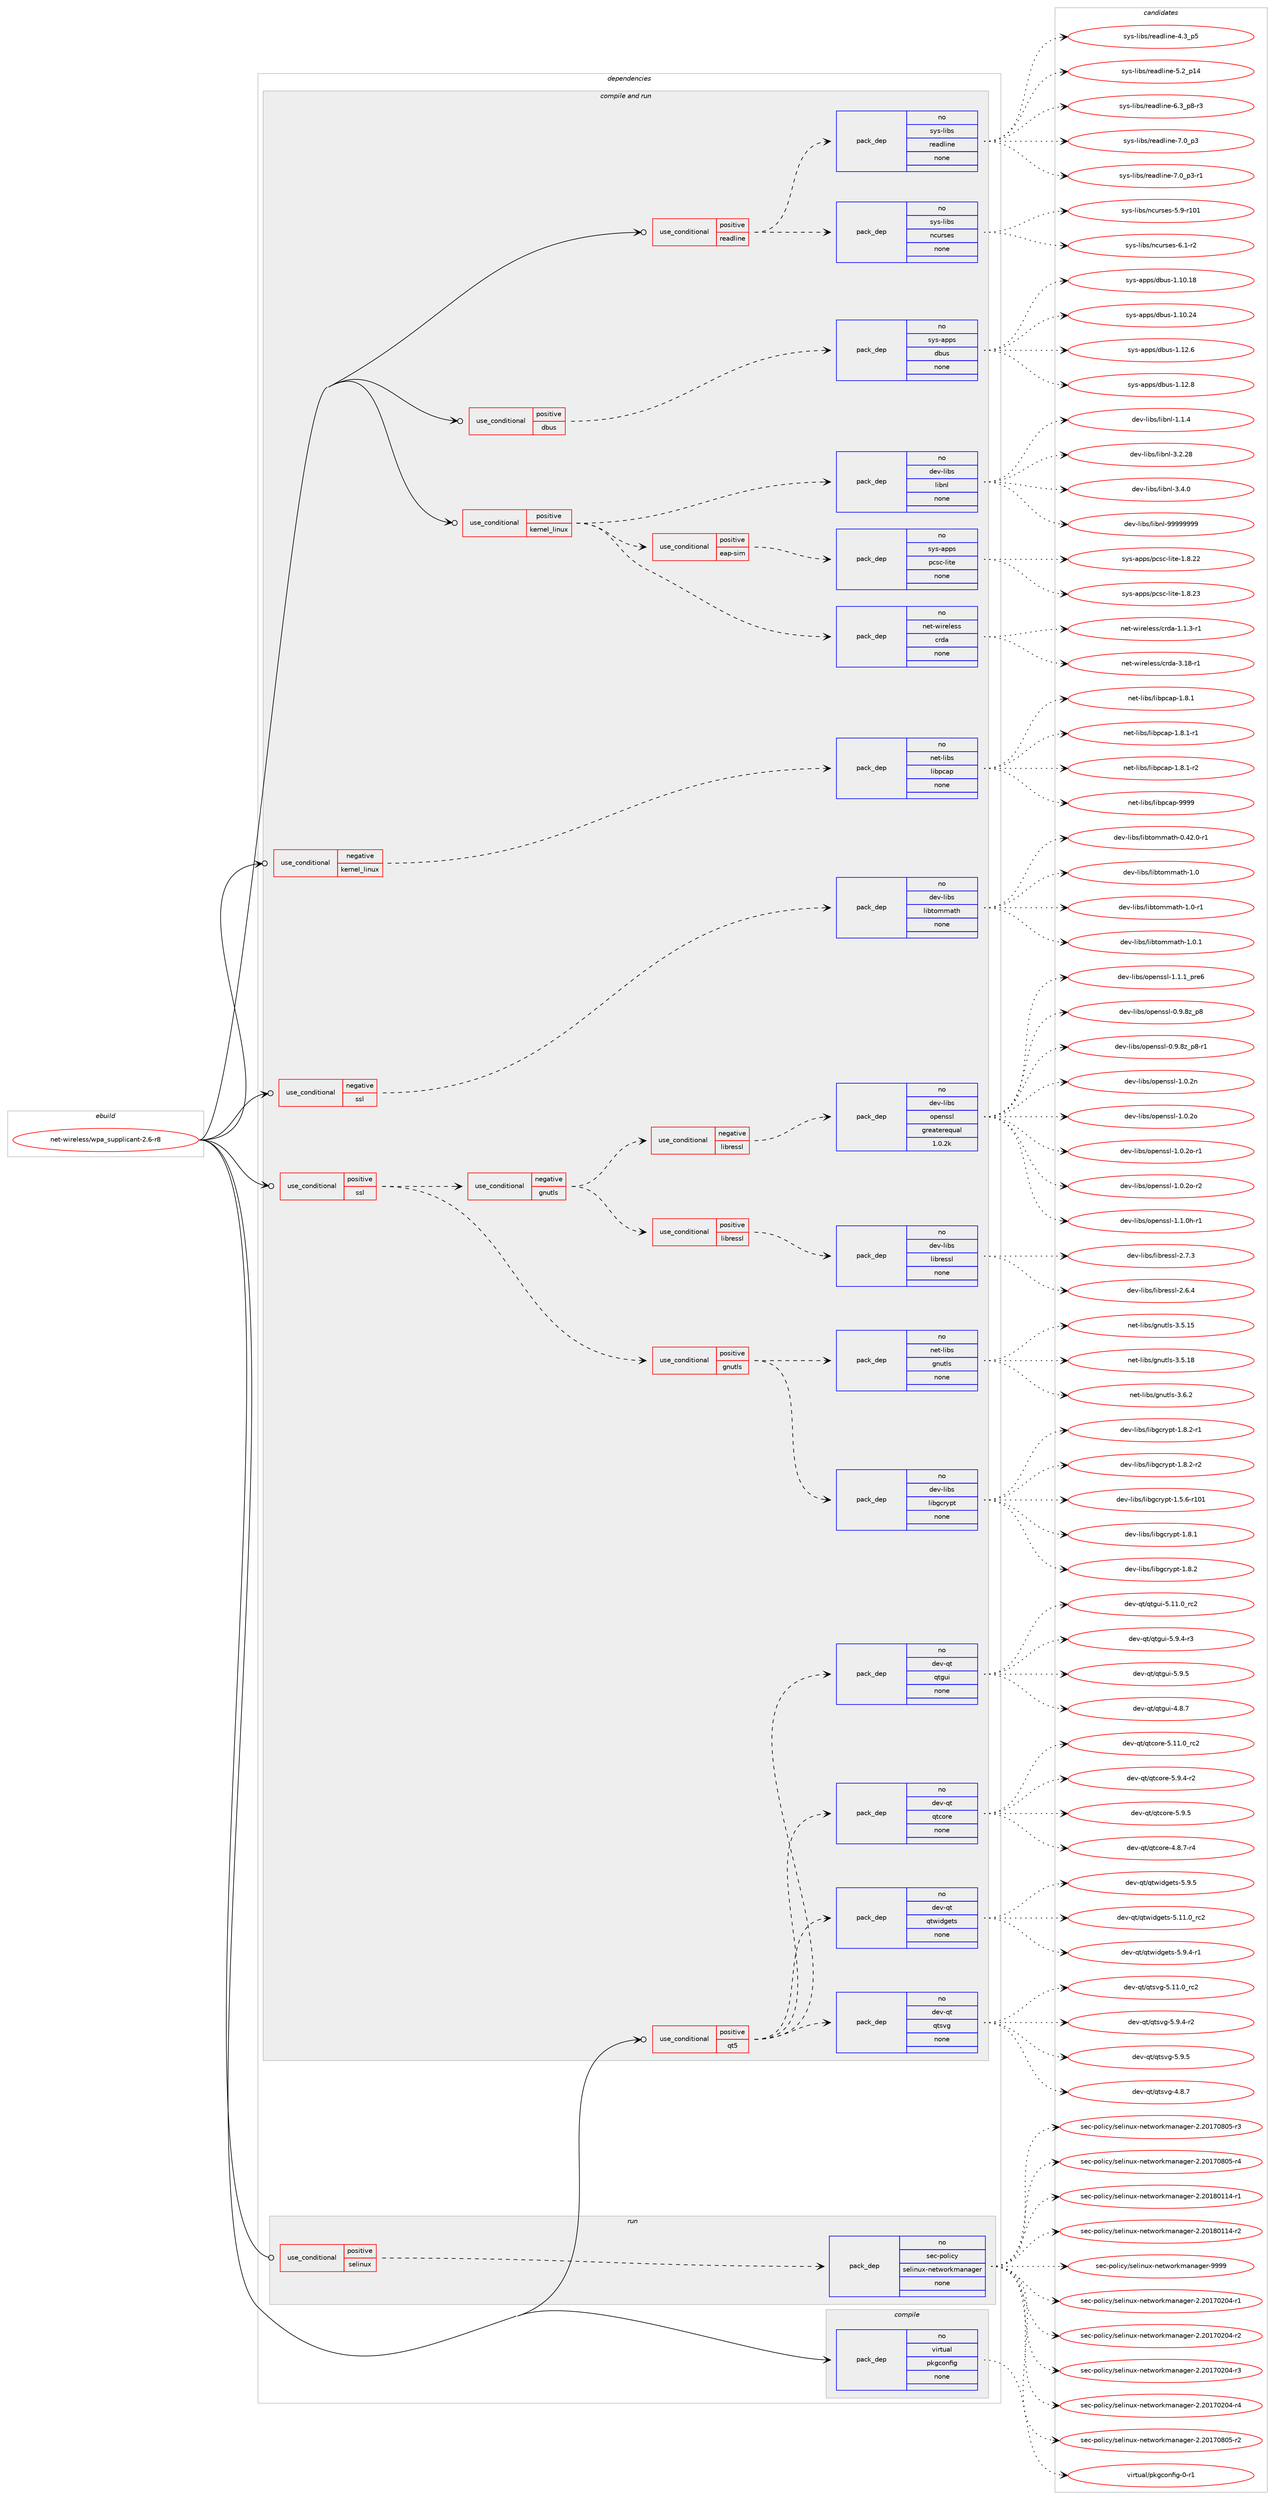 digraph prolog {

# *************
# Graph options
# *************

newrank=true;
concentrate=true;
compound=true;
graph [rankdir=LR,fontname=Helvetica,fontsize=10,ranksep=1.5];#, ranksep=2.5, nodesep=0.2];
edge  [arrowhead=vee];
node  [fontname=Helvetica,fontsize=10];

# **********
# The ebuild
# **********

subgraph cluster_leftcol {
color=gray;
rank=same;
label=<<i>ebuild</i>>;
id [label="net-wireless/wpa_supplicant-2.6-r8", color=red, width=4, href="../net-wireless/wpa_supplicant-2.6-r8.svg"];
}

# ****************
# The dependencies
# ****************

subgraph cluster_midcol {
color=gray;
label=<<i>dependencies</i>>;
subgraph cluster_compile {
fillcolor="#eeeeee";
style=filled;
label=<<i>compile</i>>;
subgraph pack1598 {
dependency2401 [label=<<TABLE BORDER="0" CELLBORDER="1" CELLSPACING="0" CELLPADDING="4" WIDTH="220"><TR><TD ROWSPAN="6" CELLPADDING="30">pack_dep</TD></TR><TR><TD WIDTH="110">no</TD></TR><TR><TD>virtual</TD></TR><TR><TD>pkgconfig</TD></TR><TR><TD>none</TD></TR><TR><TD></TD></TR></TABLE>>, shape=none, color=blue];
}
id:e -> dependency2401:w [weight=20,style="solid",arrowhead="vee"];
}
subgraph cluster_compileandrun {
fillcolor="#eeeeee";
style=filled;
label=<<i>compile and run</i>>;
subgraph cond769 {
dependency2402 [label=<<TABLE BORDER="0" CELLBORDER="1" CELLSPACING="0" CELLPADDING="4"><TR><TD ROWSPAN="3" CELLPADDING="10">use_conditional</TD></TR><TR><TD>negative</TD></TR><TR><TD>kernel_linux</TD></TR></TABLE>>, shape=none, color=red];
subgraph pack1599 {
dependency2403 [label=<<TABLE BORDER="0" CELLBORDER="1" CELLSPACING="0" CELLPADDING="4" WIDTH="220"><TR><TD ROWSPAN="6" CELLPADDING="30">pack_dep</TD></TR><TR><TD WIDTH="110">no</TD></TR><TR><TD>net-libs</TD></TR><TR><TD>libpcap</TD></TR><TR><TD>none</TD></TR><TR><TD></TD></TR></TABLE>>, shape=none, color=blue];
}
dependency2402:e -> dependency2403:w [weight=20,style="dashed",arrowhead="vee"];
}
id:e -> dependency2402:w [weight=20,style="solid",arrowhead="odotvee"];
subgraph cond770 {
dependency2404 [label=<<TABLE BORDER="0" CELLBORDER="1" CELLSPACING="0" CELLPADDING="4"><TR><TD ROWSPAN="3" CELLPADDING="10">use_conditional</TD></TR><TR><TD>negative</TD></TR><TR><TD>ssl</TD></TR></TABLE>>, shape=none, color=red];
subgraph pack1600 {
dependency2405 [label=<<TABLE BORDER="0" CELLBORDER="1" CELLSPACING="0" CELLPADDING="4" WIDTH="220"><TR><TD ROWSPAN="6" CELLPADDING="30">pack_dep</TD></TR><TR><TD WIDTH="110">no</TD></TR><TR><TD>dev-libs</TD></TR><TR><TD>libtommath</TD></TR><TR><TD>none</TD></TR><TR><TD></TD></TR></TABLE>>, shape=none, color=blue];
}
dependency2404:e -> dependency2405:w [weight=20,style="dashed",arrowhead="vee"];
}
id:e -> dependency2404:w [weight=20,style="solid",arrowhead="odotvee"];
subgraph cond771 {
dependency2406 [label=<<TABLE BORDER="0" CELLBORDER="1" CELLSPACING="0" CELLPADDING="4"><TR><TD ROWSPAN="3" CELLPADDING="10">use_conditional</TD></TR><TR><TD>positive</TD></TR><TR><TD>dbus</TD></TR></TABLE>>, shape=none, color=red];
subgraph pack1601 {
dependency2407 [label=<<TABLE BORDER="0" CELLBORDER="1" CELLSPACING="0" CELLPADDING="4" WIDTH="220"><TR><TD ROWSPAN="6" CELLPADDING="30">pack_dep</TD></TR><TR><TD WIDTH="110">no</TD></TR><TR><TD>sys-apps</TD></TR><TR><TD>dbus</TD></TR><TR><TD>none</TD></TR><TR><TD></TD></TR></TABLE>>, shape=none, color=blue];
}
dependency2406:e -> dependency2407:w [weight=20,style="dashed",arrowhead="vee"];
}
id:e -> dependency2406:w [weight=20,style="solid",arrowhead="odotvee"];
subgraph cond772 {
dependency2408 [label=<<TABLE BORDER="0" CELLBORDER="1" CELLSPACING="0" CELLPADDING="4"><TR><TD ROWSPAN="3" CELLPADDING="10">use_conditional</TD></TR><TR><TD>positive</TD></TR><TR><TD>kernel_linux</TD></TR></TABLE>>, shape=none, color=red];
subgraph pack1602 {
dependency2409 [label=<<TABLE BORDER="0" CELLBORDER="1" CELLSPACING="0" CELLPADDING="4" WIDTH="220"><TR><TD ROWSPAN="6" CELLPADDING="30">pack_dep</TD></TR><TR><TD WIDTH="110">no</TD></TR><TR><TD>dev-libs</TD></TR><TR><TD>libnl</TD></TR><TR><TD>none</TD></TR><TR><TD></TD></TR></TABLE>>, shape=none, color=blue];
}
dependency2408:e -> dependency2409:w [weight=20,style="dashed",arrowhead="vee"];
subgraph pack1603 {
dependency2410 [label=<<TABLE BORDER="0" CELLBORDER="1" CELLSPACING="0" CELLPADDING="4" WIDTH="220"><TR><TD ROWSPAN="6" CELLPADDING="30">pack_dep</TD></TR><TR><TD WIDTH="110">no</TD></TR><TR><TD>net-wireless</TD></TR><TR><TD>crda</TD></TR><TR><TD>none</TD></TR><TR><TD></TD></TR></TABLE>>, shape=none, color=blue];
}
dependency2408:e -> dependency2410:w [weight=20,style="dashed",arrowhead="vee"];
subgraph cond773 {
dependency2411 [label=<<TABLE BORDER="0" CELLBORDER="1" CELLSPACING="0" CELLPADDING="4"><TR><TD ROWSPAN="3" CELLPADDING="10">use_conditional</TD></TR><TR><TD>positive</TD></TR><TR><TD>eap-sim</TD></TR></TABLE>>, shape=none, color=red];
subgraph pack1604 {
dependency2412 [label=<<TABLE BORDER="0" CELLBORDER="1" CELLSPACING="0" CELLPADDING="4" WIDTH="220"><TR><TD ROWSPAN="6" CELLPADDING="30">pack_dep</TD></TR><TR><TD WIDTH="110">no</TD></TR><TR><TD>sys-apps</TD></TR><TR><TD>pcsc-lite</TD></TR><TR><TD>none</TD></TR><TR><TD></TD></TR></TABLE>>, shape=none, color=blue];
}
dependency2411:e -> dependency2412:w [weight=20,style="dashed",arrowhead="vee"];
}
dependency2408:e -> dependency2411:w [weight=20,style="dashed",arrowhead="vee"];
}
id:e -> dependency2408:w [weight=20,style="solid",arrowhead="odotvee"];
subgraph cond774 {
dependency2413 [label=<<TABLE BORDER="0" CELLBORDER="1" CELLSPACING="0" CELLPADDING="4"><TR><TD ROWSPAN="3" CELLPADDING="10">use_conditional</TD></TR><TR><TD>positive</TD></TR><TR><TD>qt5</TD></TR></TABLE>>, shape=none, color=red];
subgraph pack1605 {
dependency2414 [label=<<TABLE BORDER="0" CELLBORDER="1" CELLSPACING="0" CELLPADDING="4" WIDTH="220"><TR><TD ROWSPAN="6" CELLPADDING="30">pack_dep</TD></TR><TR><TD WIDTH="110">no</TD></TR><TR><TD>dev-qt</TD></TR><TR><TD>qtcore</TD></TR><TR><TD>none</TD></TR><TR><TD></TD></TR></TABLE>>, shape=none, color=blue];
}
dependency2413:e -> dependency2414:w [weight=20,style="dashed",arrowhead="vee"];
subgraph pack1606 {
dependency2415 [label=<<TABLE BORDER="0" CELLBORDER="1" CELLSPACING="0" CELLPADDING="4" WIDTH="220"><TR><TD ROWSPAN="6" CELLPADDING="30">pack_dep</TD></TR><TR><TD WIDTH="110">no</TD></TR><TR><TD>dev-qt</TD></TR><TR><TD>qtgui</TD></TR><TR><TD>none</TD></TR><TR><TD></TD></TR></TABLE>>, shape=none, color=blue];
}
dependency2413:e -> dependency2415:w [weight=20,style="dashed",arrowhead="vee"];
subgraph pack1607 {
dependency2416 [label=<<TABLE BORDER="0" CELLBORDER="1" CELLSPACING="0" CELLPADDING="4" WIDTH="220"><TR><TD ROWSPAN="6" CELLPADDING="30">pack_dep</TD></TR><TR><TD WIDTH="110">no</TD></TR><TR><TD>dev-qt</TD></TR><TR><TD>qtsvg</TD></TR><TR><TD>none</TD></TR><TR><TD></TD></TR></TABLE>>, shape=none, color=blue];
}
dependency2413:e -> dependency2416:w [weight=20,style="dashed",arrowhead="vee"];
subgraph pack1608 {
dependency2417 [label=<<TABLE BORDER="0" CELLBORDER="1" CELLSPACING="0" CELLPADDING="4" WIDTH="220"><TR><TD ROWSPAN="6" CELLPADDING="30">pack_dep</TD></TR><TR><TD WIDTH="110">no</TD></TR><TR><TD>dev-qt</TD></TR><TR><TD>qtwidgets</TD></TR><TR><TD>none</TD></TR><TR><TD></TD></TR></TABLE>>, shape=none, color=blue];
}
dependency2413:e -> dependency2417:w [weight=20,style="dashed",arrowhead="vee"];
}
id:e -> dependency2413:w [weight=20,style="solid",arrowhead="odotvee"];
subgraph cond775 {
dependency2418 [label=<<TABLE BORDER="0" CELLBORDER="1" CELLSPACING="0" CELLPADDING="4"><TR><TD ROWSPAN="3" CELLPADDING="10">use_conditional</TD></TR><TR><TD>positive</TD></TR><TR><TD>readline</TD></TR></TABLE>>, shape=none, color=red];
subgraph pack1609 {
dependency2419 [label=<<TABLE BORDER="0" CELLBORDER="1" CELLSPACING="0" CELLPADDING="4" WIDTH="220"><TR><TD ROWSPAN="6" CELLPADDING="30">pack_dep</TD></TR><TR><TD WIDTH="110">no</TD></TR><TR><TD>sys-libs</TD></TR><TR><TD>ncurses</TD></TR><TR><TD>none</TD></TR><TR><TD></TD></TR></TABLE>>, shape=none, color=blue];
}
dependency2418:e -> dependency2419:w [weight=20,style="dashed",arrowhead="vee"];
subgraph pack1610 {
dependency2420 [label=<<TABLE BORDER="0" CELLBORDER="1" CELLSPACING="0" CELLPADDING="4" WIDTH="220"><TR><TD ROWSPAN="6" CELLPADDING="30">pack_dep</TD></TR><TR><TD WIDTH="110">no</TD></TR><TR><TD>sys-libs</TD></TR><TR><TD>readline</TD></TR><TR><TD>none</TD></TR><TR><TD></TD></TR></TABLE>>, shape=none, color=blue];
}
dependency2418:e -> dependency2420:w [weight=20,style="dashed",arrowhead="vee"];
}
id:e -> dependency2418:w [weight=20,style="solid",arrowhead="odotvee"];
subgraph cond776 {
dependency2421 [label=<<TABLE BORDER="0" CELLBORDER="1" CELLSPACING="0" CELLPADDING="4"><TR><TD ROWSPAN="3" CELLPADDING="10">use_conditional</TD></TR><TR><TD>positive</TD></TR><TR><TD>ssl</TD></TR></TABLE>>, shape=none, color=red];
subgraph cond777 {
dependency2422 [label=<<TABLE BORDER="0" CELLBORDER="1" CELLSPACING="0" CELLPADDING="4"><TR><TD ROWSPAN="3" CELLPADDING="10">use_conditional</TD></TR><TR><TD>positive</TD></TR><TR><TD>gnutls</TD></TR></TABLE>>, shape=none, color=red];
subgraph pack1611 {
dependency2423 [label=<<TABLE BORDER="0" CELLBORDER="1" CELLSPACING="0" CELLPADDING="4" WIDTH="220"><TR><TD ROWSPAN="6" CELLPADDING="30">pack_dep</TD></TR><TR><TD WIDTH="110">no</TD></TR><TR><TD>dev-libs</TD></TR><TR><TD>libgcrypt</TD></TR><TR><TD>none</TD></TR><TR><TD></TD></TR></TABLE>>, shape=none, color=blue];
}
dependency2422:e -> dependency2423:w [weight=20,style="dashed",arrowhead="vee"];
subgraph pack1612 {
dependency2424 [label=<<TABLE BORDER="0" CELLBORDER="1" CELLSPACING="0" CELLPADDING="4" WIDTH="220"><TR><TD ROWSPAN="6" CELLPADDING="30">pack_dep</TD></TR><TR><TD WIDTH="110">no</TD></TR><TR><TD>net-libs</TD></TR><TR><TD>gnutls</TD></TR><TR><TD>none</TD></TR><TR><TD></TD></TR></TABLE>>, shape=none, color=blue];
}
dependency2422:e -> dependency2424:w [weight=20,style="dashed",arrowhead="vee"];
}
dependency2421:e -> dependency2422:w [weight=20,style="dashed",arrowhead="vee"];
subgraph cond778 {
dependency2425 [label=<<TABLE BORDER="0" CELLBORDER="1" CELLSPACING="0" CELLPADDING="4"><TR><TD ROWSPAN="3" CELLPADDING="10">use_conditional</TD></TR><TR><TD>negative</TD></TR><TR><TD>gnutls</TD></TR></TABLE>>, shape=none, color=red];
subgraph cond779 {
dependency2426 [label=<<TABLE BORDER="0" CELLBORDER="1" CELLSPACING="0" CELLPADDING="4"><TR><TD ROWSPAN="3" CELLPADDING="10">use_conditional</TD></TR><TR><TD>negative</TD></TR><TR><TD>libressl</TD></TR></TABLE>>, shape=none, color=red];
subgraph pack1613 {
dependency2427 [label=<<TABLE BORDER="0" CELLBORDER="1" CELLSPACING="0" CELLPADDING="4" WIDTH="220"><TR><TD ROWSPAN="6" CELLPADDING="30">pack_dep</TD></TR><TR><TD WIDTH="110">no</TD></TR><TR><TD>dev-libs</TD></TR><TR><TD>openssl</TD></TR><TR><TD>greaterequal</TD></TR><TR><TD>1.0.2k</TD></TR></TABLE>>, shape=none, color=blue];
}
dependency2426:e -> dependency2427:w [weight=20,style="dashed",arrowhead="vee"];
}
dependency2425:e -> dependency2426:w [weight=20,style="dashed",arrowhead="vee"];
subgraph cond780 {
dependency2428 [label=<<TABLE BORDER="0" CELLBORDER="1" CELLSPACING="0" CELLPADDING="4"><TR><TD ROWSPAN="3" CELLPADDING="10">use_conditional</TD></TR><TR><TD>positive</TD></TR><TR><TD>libressl</TD></TR></TABLE>>, shape=none, color=red];
subgraph pack1614 {
dependency2429 [label=<<TABLE BORDER="0" CELLBORDER="1" CELLSPACING="0" CELLPADDING="4" WIDTH="220"><TR><TD ROWSPAN="6" CELLPADDING="30">pack_dep</TD></TR><TR><TD WIDTH="110">no</TD></TR><TR><TD>dev-libs</TD></TR><TR><TD>libressl</TD></TR><TR><TD>none</TD></TR><TR><TD></TD></TR></TABLE>>, shape=none, color=blue];
}
dependency2428:e -> dependency2429:w [weight=20,style="dashed",arrowhead="vee"];
}
dependency2425:e -> dependency2428:w [weight=20,style="dashed",arrowhead="vee"];
}
dependency2421:e -> dependency2425:w [weight=20,style="dashed",arrowhead="vee"];
}
id:e -> dependency2421:w [weight=20,style="solid",arrowhead="odotvee"];
}
subgraph cluster_run {
fillcolor="#eeeeee";
style=filled;
label=<<i>run</i>>;
subgraph cond781 {
dependency2430 [label=<<TABLE BORDER="0" CELLBORDER="1" CELLSPACING="0" CELLPADDING="4"><TR><TD ROWSPAN="3" CELLPADDING="10">use_conditional</TD></TR><TR><TD>positive</TD></TR><TR><TD>selinux</TD></TR></TABLE>>, shape=none, color=red];
subgraph pack1615 {
dependency2431 [label=<<TABLE BORDER="0" CELLBORDER="1" CELLSPACING="0" CELLPADDING="4" WIDTH="220"><TR><TD ROWSPAN="6" CELLPADDING="30">pack_dep</TD></TR><TR><TD WIDTH="110">no</TD></TR><TR><TD>sec-policy</TD></TR><TR><TD>selinux-networkmanager</TD></TR><TR><TD>none</TD></TR><TR><TD></TD></TR></TABLE>>, shape=none, color=blue];
}
dependency2430:e -> dependency2431:w [weight=20,style="dashed",arrowhead="vee"];
}
id:e -> dependency2430:w [weight=20,style="solid",arrowhead="odot"];
}
}

# **************
# The candidates
# **************

subgraph cluster_choices {
rank=same;
color=gray;
label=<<i>candidates</i>>;

subgraph choice1598 {
color=black;
nodesep=1;
choice11810511411611797108471121071039911111010210510345484511449 [label="virtual/pkgconfig-0-r1", color=red, width=4,href="../virtual/pkgconfig-0-r1.svg"];
dependency2401:e -> choice11810511411611797108471121071039911111010210510345484511449:w [style=dotted,weight="100"];
}
subgraph choice1599 {
color=black;
nodesep=1;
choice110101116451081059811547108105981129997112454946564649 [label="net-libs/libpcap-1.8.1", color=red, width=4,href="../net-libs/libpcap-1.8.1.svg"];
choice1101011164510810598115471081059811299971124549465646494511449 [label="net-libs/libpcap-1.8.1-r1", color=red, width=4,href="../net-libs/libpcap-1.8.1-r1.svg"];
choice1101011164510810598115471081059811299971124549465646494511450 [label="net-libs/libpcap-1.8.1-r2", color=red, width=4,href="../net-libs/libpcap-1.8.1-r2.svg"];
choice1101011164510810598115471081059811299971124557575757 [label="net-libs/libpcap-9999", color=red, width=4,href="../net-libs/libpcap-9999.svg"];
dependency2403:e -> choice110101116451081059811547108105981129997112454946564649:w [style=dotted,weight="100"];
dependency2403:e -> choice1101011164510810598115471081059811299971124549465646494511449:w [style=dotted,weight="100"];
dependency2403:e -> choice1101011164510810598115471081059811299971124549465646494511450:w [style=dotted,weight="100"];
dependency2403:e -> choice1101011164510810598115471081059811299971124557575757:w [style=dotted,weight="100"];
}
subgraph choice1600 {
color=black;
nodesep=1;
choice1001011184510810598115471081059811611110910997116104454846525046484511449 [label="dev-libs/libtommath-0.42.0-r1", color=red, width=4,href="../dev-libs/libtommath-0.42.0-r1.svg"];
choice100101118451081059811547108105981161111091099711610445494648 [label="dev-libs/libtommath-1.0", color=red, width=4,href="../dev-libs/libtommath-1.0.svg"];
choice1001011184510810598115471081059811611110910997116104454946484511449 [label="dev-libs/libtommath-1.0-r1", color=red, width=4,href="../dev-libs/libtommath-1.0-r1.svg"];
choice1001011184510810598115471081059811611110910997116104454946484649 [label="dev-libs/libtommath-1.0.1", color=red, width=4,href="../dev-libs/libtommath-1.0.1.svg"];
dependency2405:e -> choice1001011184510810598115471081059811611110910997116104454846525046484511449:w [style=dotted,weight="100"];
dependency2405:e -> choice100101118451081059811547108105981161111091099711610445494648:w [style=dotted,weight="100"];
dependency2405:e -> choice1001011184510810598115471081059811611110910997116104454946484511449:w [style=dotted,weight="100"];
dependency2405:e -> choice1001011184510810598115471081059811611110910997116104454946484649:w [style=dotted,weight="100"];
}
subgraph choice1601 {
color=black;
nodesep=1;
choice115121115459711211211547100981171154549464948464956 [label="sys-apps/dbus-1.10.18", color=red, width=4,href="../sys-apps/dbus-1.10.18.svg"];
choice115121115459711211211547100981171154549464948465052 [label="sys-apps/dbus-1.10.24", color=red, width=4,href="../sys-apps/dbus-1.10.24.svg"];
choice1151211154597112112115471009811711545494649504654 [label="sys-apps/dbus-1.12.6", color=red, width=4,href="../sys-apps/dbus-1.12.6.svg"];
choice1151211154597112112115471009811711545494649504656 [label="sys-apps/dbus-1.12.8", color=red, width=4,href="../sys-apps/dbus-1.12.8.svg"];
dependency2407:e -> choice115121115459711211211547100981171154549464948464956:w [style=dotted,weight="100"];
dependency2407:e -> choice115121115459711211211547100981171154549464948465052:w [style=dotted,weight="100"];
dependency2407:e -> choice1151211154597112112115471009811711545494649504654:w [style=dotted,weight="100"];
dependency2407:e -> choice1151211154597112112115471009811711545494649504656:w [style=dotted,weight="100"];
}
subgraph choice1602 {
color=black;
nodesep=1;
choice10010111845108105981154710810598110108454946494652 [label="dev-libs/libnl-1.1.4", color=red, width=4,href="../dev-libs/libnl-1.1.4.svg"];
choice1001011184510810598115471081059811010845514650465056 [label="dev-libs/libnl-3.2.28", color=red, width=4,href="../dev-libs/libnl-3.2.28.svg"];
choice10010111845108105981154710810598110108455146524648 [label="dev-libs/libnl-3.4.0", color=red, width=4,href="../dev-libs/libnl-3.4.0.svg"];
choice10010111845108105981154710810598110108455757575757575757 [label="dev-libs/libnl-99999999", color=red, width=4,href="../dev-libs/libnl-99999999.svg"];
dependency2409:e -> choice10010111845108105981154710810598110108454946494652:w [style=dotted,weight="100"];
dependency2409:e -> choice1001011184510810598115471081059811010845514650465056:w [style=dotted,weight="100"];
dependency2409:e -> choice10010111845108105981154710810598110108455146524648:w [style=dotted,weight="100"];
dependency2409:e -> choice10010111845108105981154710810598110108455757575757575757:w [style=dotted,weight="100"];
}
subgraph choice1603 {
color=black;
nodesep=1;
choice110101116451191051141011081011151154799114100974549464946514511449 [label="net-wireless/crda-1.1.3-r1", color=red, width=4,href="../net-wireless/crda-1.1.3-r1.svg"];
choice1101011164511910511410110810111511547991141009745514649564511449 [label="net-wireless/crda-3.18-r1", color=red, width=4,href="../net-wireless/crda-3.18-r1.svg"];
dependency2410:e -> choice110101116451191051141011081011151154799114100974549464946514511449:w [style=dotted,weight="100"];
dependency2410:e -> choice1101011164511910511410110810111511547991141009745514649564511449:w [style=dotted,weight="100"];
}
subgraph choice1604 {
color=black;
nodesep=1;
choice11512111545971121121154711299115994510810511610145494656465050 [label="sys-apps/pcsc-lite-1.8.22", color=red, width=4,href="../sys-apps/pcsc-lite-1.8.22.svg"];
choice11512111545971121121154711299115994510810511610145494656465051 [label="sys-apps/pcsc-lite-1.8.23", color=red, width=4,href="../sys-apps/pcsc-lite-1.8.23.svg"];
dependency2412:e -> choice11512111545971121121154711299115994510810511610145494656465050:w [style=dotted,weight="100"];
dependency2412:e -> choice11512111545971121121154711299115994510810511610145494656465051:w [style=dotted,weight="100"];
}
subgraph choice1605 {
color=black;
nodesep=1;
choice1001011184511311647113116991111141014552465646554511452 [label="dev-qt/qtcore-4.8.7-r4", color=red, width=4,href="../dev-qt/qtcore-4.8.7-r4.svg"];
choice10010111845113116471131169911111410145534649494648951149950 [label="dev-qt/qtcore-5.11.0_rc2", color=red, width=4,href="../dev-qt/qtcore-5.11.0_rc2.svg"];
choice1001011184511311647113116991111141014553465746524511450 [label="dev-qt/qtcore-5.9.4-r2", color=red, width=4,href="../dev-qt/qtcore-5.9.4-r2.svg"];
choice100101118451131164711311699111114101455346574653 [label="dev-qt/qtcore-5.9.5", color=red, width=4,href="../dev-qt/qtcore-5.9.5.svg"];
dependency2414:e -> choice1001011184511311647113116991111141014552465646554511452:w [style=dotted,weight="100"];
dependency2414:e -> choice10010111845113116471131169911111410145534649494648951149950:w [style=dotted,weight="100"];
dependency2414:e -> choice1001011184511311647113116991111141014553465746524511450:w [style=dotted,weight="100"];
dependency2414:e -> choice100101118451131164711311699111114101455346574653:w [style=dotted,weight="100"];
}
subgraph choice1606 {
color=black;
nodesep=1;
choice1001011184511311647113116103117105455246564655 [label="dev-qt/qtgui-4.8.7", color=red, width=4,href="../dev-qt/qtgui-4.8.7.svg"];
choice100101118451131164711311610311710545534649494648951149950 [label="dev-qt/qtgui-5.11.0_rc2", color=red, width=4,href="../dev-qt/qtgui-5.11.0_rc2.svg"];
choice10010111845113116471131161031171054553465746524511451 [label="dev-qt/qtgui-5.9.4-r3", color=red, width=4,href="../dev-qt/qtgui-5.9.4-r3.svg"];
choice1001011184511311647113116103117105455346574653 [label="dev-qt/qtgui-5.9.5", color=red, width=4,href="../dev-qt/qtgui-5.9.5.svg"];
dependency2415:e -> choice1001011184511311647113116103117105455246564655:w [style=dotted,weight="100"];
dependency2415:e -> choice100101118451131164711311610311710545534649494648951149950:w [style=dotted,weight="100"];
dependency2415:e -> choice10010111845113116471131161031171054553465746524511451:w [style=dotted,weight="100"];
dependency2415:e -> choice1001011184511311647113116103117105455346574653:w [style=dotted,weight="100"];
}
subgraph choice1607 {
color=black;
nodesep=1;
choice1001011184511311647113116115118103455246564655 [label="dev-qt/qtsvg-4.8.7", color=red, width=4,href="../dev-qt/qtsvg-4.8.7.svg"];
choice100101118451131164711311611511810345534649494648951149950 [label="dev-qt/qtsvg-5.11.0_rc2", color=red, width=4,href="../dev-qt/qtsvg-5.11.0_rc2.svg"];
choice10010111845113116471131161151181034553465746524511450 [label="dev-qt/qtsvg-5.9.4-r2", color=red, width=4,href="../dev-qt/qtsvg-5.9.4-r2.svg"];
choice1001011184511311647113116115118103455346574653 [label="dev-qt/qtsvg-5.9.5", color=red, width=4,href="../dev-qt/qtsvg-5.9.5.svg"];
dependency2416:e -> choice1001011184511311647113116115118103455246564655:w [style=dotted,weight="100"];
dependency2416:e -> choice100101118451131164711311611511810345534649494648951149950:w [style=dotted,weight="100"];
dependency2416:e -> choice10010111845113116471131161151181034553465746524511450:w [style=dotted,weight="100"];
dependency2416:e -> choice1001011184511311647113116115118103455346574653:w [style=dotted,weight="100"];
}
subgraph choice1608 {
color=black;
nodesep=1;
choice100101118451131164711311611910510010310111611545534649494648951149950 [label="dev-qt/qtwidgets-5.11.0_rc2", color=red, width=4,href="../dev-qt/qtwidgets-5.11.0_rc2.svg"];
choice10010111845113116471131161191051001031011161154553465746524511449 [label="dev-qt/qtwidgets-5.9.4-r1", color=red, width=4,href="../dev-qt/qtwidgets-5.9.4-r1.svg"];
choice1001011184511311647113116119105100103101116115455346574653 [label="dev-qt/qtwidgets-5.9.5", color=red, width=4,href="../dev-qt/qtwidgets-5.9.5.svg"];
dependency2417:e -> choice100101118451131164711311611910510010310111611545534649494648951149950:w [style=dotted,weight="100"];
dependency2417:e -> choice10010111845113116471131161191051001031011161154553465746524511449:w [style=dotted,weight="100"];
dependency2417:e -> choice1001011184511311647113116119105100103101116115455346574653:w [style=dotted,weight="100"];
}
subgraph choice1609 {
color=black;
nodesep=1;
choice115121115451081059811547110991171141151011154553465745114494849 [label="sys-libs/ncurses-5.9-r101", color=red, width=4,href="../sys-libs/ncurses-5.9-r101.svg"];
choice11512111545108105981154711099117114115101115455446494511450 [label="sys-libs/ncurses-6.1-r2", color=red, width=4,href="../sys-libs/ncurses-6.1-r2.svg"];
dependency2419:e -> choice115121115451081059811547110991171141151011154553465745114494849:w [style=dotted,weight="100"];
dependency2419:e -> choice11512111545108105981154711099117114115101115455446494511450:w [style=dotted,weight="100"];
}
subgraph choice1610 {
color=black;
nodesep=1;
choice11512111545108105981154711410197100108105110101455246519511253 [label="sys-libs/readline-4.3_p5", color=red, width=4,href="../sys-libs/readline-4.3_p5.svg"];
choice1151211154510810598115471141019710010810511010145534650951124952 [label="sys-libs/readline-5.2_p14", color=red, width=4,href="../sys-libs/readline-5.2_p14.svg"];
choice115121115451081059811547114101971001081051101014554465195112564511451 [label="sys-libs/readline-6.3_p8-r3", color=red, width=4,href="../sys-libs/readline-6.3_p8-r3.svg"];
choice11512111545108105981154711410197100108105110101455546489511251 [label="sys-libs/readline-7.0_p3", color=red, width=4,href="../sys-libs/readline-7.0_p3.svg"];
choice115121115451081059811547114101971001081051101014555464895112514511449 [label="sys-libs/readline-7.0_p3-r1", color=red, width=4,href="../sys-libs/readline-7.0_p3-r1.svg"];
dependency2420:e -> choice11512111545108105981154711410197100108105110101455246519511253:w [style=dotted,weight="100"];
dependency2420:e -> choice1151211154510810598115471141019710010810511010145534650951124952:w [style=dotted,weight="100"];
dependency2420:e -> choice115121115451081059811547114101971001081051101014554465195112564511451:w [style=dotted,weight="100"];
dependency2420:e -> choice11512111545108105981154711410197100108105110101455546489511251:w [style=dotted,weight="100"];
dependency2420:e -> choice115121115451081059811547114101971001081051101014555464895112514511449:w [style=dotted,weight="100"];
}
subgraph choice1611 {
color=black;
nodesep=1;
choice100101118451081059811547108105981039911412111211645494653465445114494849 [label="dev-libs/libgcrypt-1.5.6-r101", color=red, width=4,href="../dev-libs/libgcrypt-1.5.6-r101.svg"];
choice1001011184510810598115471081059810399114121112116454946564649 [label="dev-libs/libgcrypt-1.8.1", color=red, width=4,href="../dev-libs/libgcrypt-1.8.1.svg"];
choice1001011184510810598115471081059810399114121112116454946564650 [label="dev-libs/libgcrypt-1.8.2", color=red, width=4,href="../dev-libs/libgcrypt-1.8.2.svg"];
choice10010111845108105981154710810598103991141211121164549465646504511449 [label="dev-libs/libgcrypt-1.8.2-r1", color=red, width=4,href="../dev-libs/libgcrypt-1.8.2-r1.svg"];
choice10010111845108105981154710810598103991141211121164549465646504511450 [label="dev-libs/libgcrypt-1.8.2-r2", color=red, width=4,href="../dev-libs/libgcrypt-1.8.2-r2.svg"];
dependency2423:e -> choice100101118451081059811547108105981039911412111211645494653465445114494849:w [style=dotted,weight="100"];
dependency2423:e -> choice1001011184510810598115471081059810399114121112116454946564649:w [style=dotted,weight="100"];
dependency2423:e -> choice1001011184510810598115471081059810399114121112116454946564650:w [style=dotted,weight="100"];
dependency2423:e -> choice10010111845108105981154710810598103991141211121164549465646504511449:w [style=dotted,weight="100"];
dependency2423:e -> choice10010111845108105981154710810598103991141211121164549465646504511450:w [style=dotted,weight="100"];
}
subgraph choice1612 {
color=black;
nodesep=1;
choice11010111645108105981154710311011711610811545514653464953 [label="net-libs/gnutls-3.5.15", color=red, width=4,href="../net-libs/gnutls-3.5.15.svg"];
choice11010111645108105981154710311011711610811545514653464956 [label="net-libs/gnutls-3.5.18", color=red, width=4,href="../net-libs/gnutls-3.5.18.svg"];
choice110101116451081059811547103110117116108115455146544650 [label="net-libs/gnutls-3.6.2", color=red, width=4,href="../net-libs/gnutls-3.6.2.svg"];
dependency2424:e -> choice11010111645108105981154710311011711610811545514653464953:w [style=dotted,weight="100"];
dependency2424:e -> choice11010111645108105981154710311011711610811545514653464956:w [style=dotted,weight="100"];
dependency2424:e -> choice110101116451081059811547103110117116108115455146544650:w [style=dotted,weight="100"];
}
subgraph choice1613 {
color=black;
nodesep=1;
choice1001011184510810598115471111121011101151151084548465746561229511256 [label="dev-libs/openssl-0.9.8z_p8", color=red, width=4,href="../dev-libs/openssl-0.9.8z_p8.svg"];
choice10010111845108105981154711111210111011511510845484657465612295112564511449 [label="dev-libs/openssl-0.9.8z_p8-r1", color=red, width=4,href="../dev-libs/openssl-0.9.8z_p8-r1.svg"];
choice100101118451081059811547111112101110115115108454946484650110 [label="dev-libs/openssl-1.0.2n", color=red, width=4,href="../dev-libs/openssl-1.0.2n.svg"];
choice100101118451081059811547111112101110115115108454946484650111 [label="dev-libs/openssl-1.0.2o", color=red, width=4,href="../dev-libs/openssl-1.0.2o.svg"];
choice1001011184510810598115471111121011101151151084549464846501114511449 [label="dev-libs/openssl-1.0.2o-r1", color=red, width=4,href="../dev-libs/openssl-1.0.2o-r1.svg"];
choice1001011184510810598115471111121011101151151084549464846501114511450 [label="dev-libs/openssl-1.0.2o-r2", color=red, width=4,href="../dev-libs/openssl-1.0.2o-r2.svg"];
choice1001011184510810598115471111121011101151151084549464946481044511449 [label="dev-libs/openssl-1.1.0h-r1", color=red, width=4,href="../dev-libs/openssl-1.1.0h-r1.svg"];
choice1001011184510810598115471111121011101151151084549464946499511211410154 [label="dev-libs/openssl-1.1.1_pre6", color=red, width=4,href="../dev-libs/openssl-1.1.1_pre6.svg"];
dependency2427:e -> choice1001011184510810598115471111121011101151151084548465746561229511256:w [style=dotted,weight="100"];
dependency2427:e -> choice10010111845108105981154711111210111011511510845484657465612295112564511449:w [style=dotted,weight="100"];
dependency2427:e -> choice100101118451081059811547111112101110115115108454946484650110:w [style=dotted,weight="100"];
dependency2427:e -> choice100101118451081059811547111112101110115115108454946484650111:w [style=dotted,weight="100"];
dependency2427:e -> choice1001011184510810598115471111121011101151151084549464846501114511449:w [style=dotted,weight="100"];
dependency2427:e -> choice1001011184510810598115471111121011101151151084549464846501114511450:w [style=dotted,weight="100"];
dependency2427:e -> choice1001011184510810598115471111121011101151151084549464946481044511449:w [style=dotted,weight="100"];
dependency2427:e -> choice1001011184510810598115471111121011101151151084549464946499511211410154:w [style=dotted,weight="100"];
}
subgraph choice1614 {
color=black;
nodesep=1;
choice10010111845108105981154710810598114101115115108455046544652 [label="dev-libs/libressl-2.6.4", color=red, width=4,href="../dev-libs/libressl-2.6.4.svg"];
choice10010111845108105981154710810598114101115115108455046554651 [label="dev-libs/libressl-2.7.3", color=red, width=4,href="../dev-libs/libressl-2.7.3.svg"];
dependency2429:e -> choice10010111845108105981154710810598114101115115108455046544652:w [style=dotted,weight="100"];
dependency2429:e -> choice10010111845108105981154710810598114101115115108455046554651:w [style=dotted,weight="100"];
}
subgraph choice1615 {
color=black;
nodesep=1;
choice1151019945112111108105991214711510110810511011712045110101116119111114107109971109710310111445504650484955485048524511449 [label="sec-policy/selinux-networkmanager-2.20170204-r1", color=red, width=4,href="../sec-policy/selinux-networkmanager-2.20170204-r1.svg"];
choice1151019945112111108105991214711510110810511011712045110101116119111114107109971109710310111445504650484955485048524511450 [label="sec-policy/selinux-networkmanager-2.20170204-r2", color=red, width=4,href="../sec-policy/selinux-networkmanager-2.20170204-r2.svg"];
choice1151019945112111108105991214711510110810511011712045110101116119111114107109971109710310111445504650484955485048524511451 [label="sec-policy/selinux-networkmanager-2.20170204-r3", color=red, width=4,href="../sec-policy/selinux-networkmanager-2.20170204-r3.svg"];
choice1151019945112111108105991214711510110810511011712045110101116119111114107109971109710310111445504650484955485048524511452 [label="sec-policy/selinux-networkmanager-2.20170204-r4", color=red, width=4,href="../sec-policy/selinux-networkmanager-2.20170204-r4.svg"];
choice1151019945112111108105991214711510110810511011712045110101116119111114107109971109710310111445504650484955485648534511450 [label="sec-policy/selinux-networkmanager-2.20170805-r2", color=red, width=4,href="../sec-policy/selinux-networkmanager-2.20170805-r2.svg"];
choice1151019945112111108105991214711510110810511011712045110101116119111114107109971109710310111445504650484955485648534511451 [label="sec-policy/selinux-networkmanager-2.20170805-r3", color=red, width=4,href="../sec-policy/selinux-networkmanager-2.20170805-r3.svg"];
choice1151019945112111108105991214711510110810511011712045110101116119111114107109971109710310111445504650484955485648534511452 [label="sec-policy/selinux-networkmanager-2.20170805-r4", color=red, width=4,href="../sec-policy/selinux-networkmanager-2.20170805-r4.svg"];
choice1151019945112111108105991214711510110810511011712045110101116119111114107109971109710310111445504650484956484949524511449 [label="sec-policy/selinux-networkmanager-2.20180114-r1", color=red, width=4,href="../sec-policy/selinux-networkmanager-2.20180114-r1.svg"];
choice1151019945112111108105991214711510110810511011712045110101116119111114107109971109710310111445504650484956484949524511450 [label="sec-policy/selinux-networkmanager-2.20180114-r2", color=red, width=4,href="../sec-policy/selinux-networkmanager-2.20180114-r2.svg"];
choice115101994511211110810599121471151011081051101171204511010111611911111410710997110971031011144557575757 [label="sec-policy/selinux-networkmanager-9999", color=red, width=4,href="../sec-policy/selinux-networkmanager-9999.svg"];
dependency2431:e -> choice1151019945112111108105991214711510110810511011712045110101116119111114107109971109710310111445504650484955485048524511449:w [style=dotted,weight="100"];
dependency2431:e -> choice1151019945112111108105991214711510110810511011712045110101116119111114107109971109710310111445504650484955485048524511450:w [style=dotted,weight="100"];
dependency2431:e -> choice1151019945112111108105991214711510110810511011712045110101116119111114107109971109710310111445504650484955485048524511451:w [style=dotted,weight="100"];
dependency2431:e -> choice1151019945112111108105991214711510110810511011712045110101116119111114107109971109710310111445504650484955485048524511452:w [style=dotted,weight="100"];
dependency2431:e -> choice1151019945112111108105991214711510110810511011712045110101116119111114107109971109710310111445504650484955485648534511450:w [style=dotted,weight="100"];
dependency2431:e -> choice1151019945112111108105991214711510110810511011712045110101116119111114107109971109710310111445504650484955485648534511451:w [style=dotted,weight="100"];
dependency2431:e -> choice1151019945112111108105991214711510110810511011712045110101116119111114107109971109710310111445504650484955485648534511452:w [style=dotted,weight="100"];
dependency2431:e -> choice1151019945112111108105991214711510110810511011712045110101116119111114107109971109710310111445504650484956484949524511449:w [style=dotted,weight="100"];
dependency2431:e -> choice1151019945112111108105991214711510110810511011712045110101116119111114107109971109710310111445504650484956484949524511450:w [style=dotted,weight="100"];
dependency2431:e -> choice115101994511211110810599121471151011081051101171204511010111611911111410710997110971031011144557575757:w [style=dotted,weight="100"];
}
}

}
